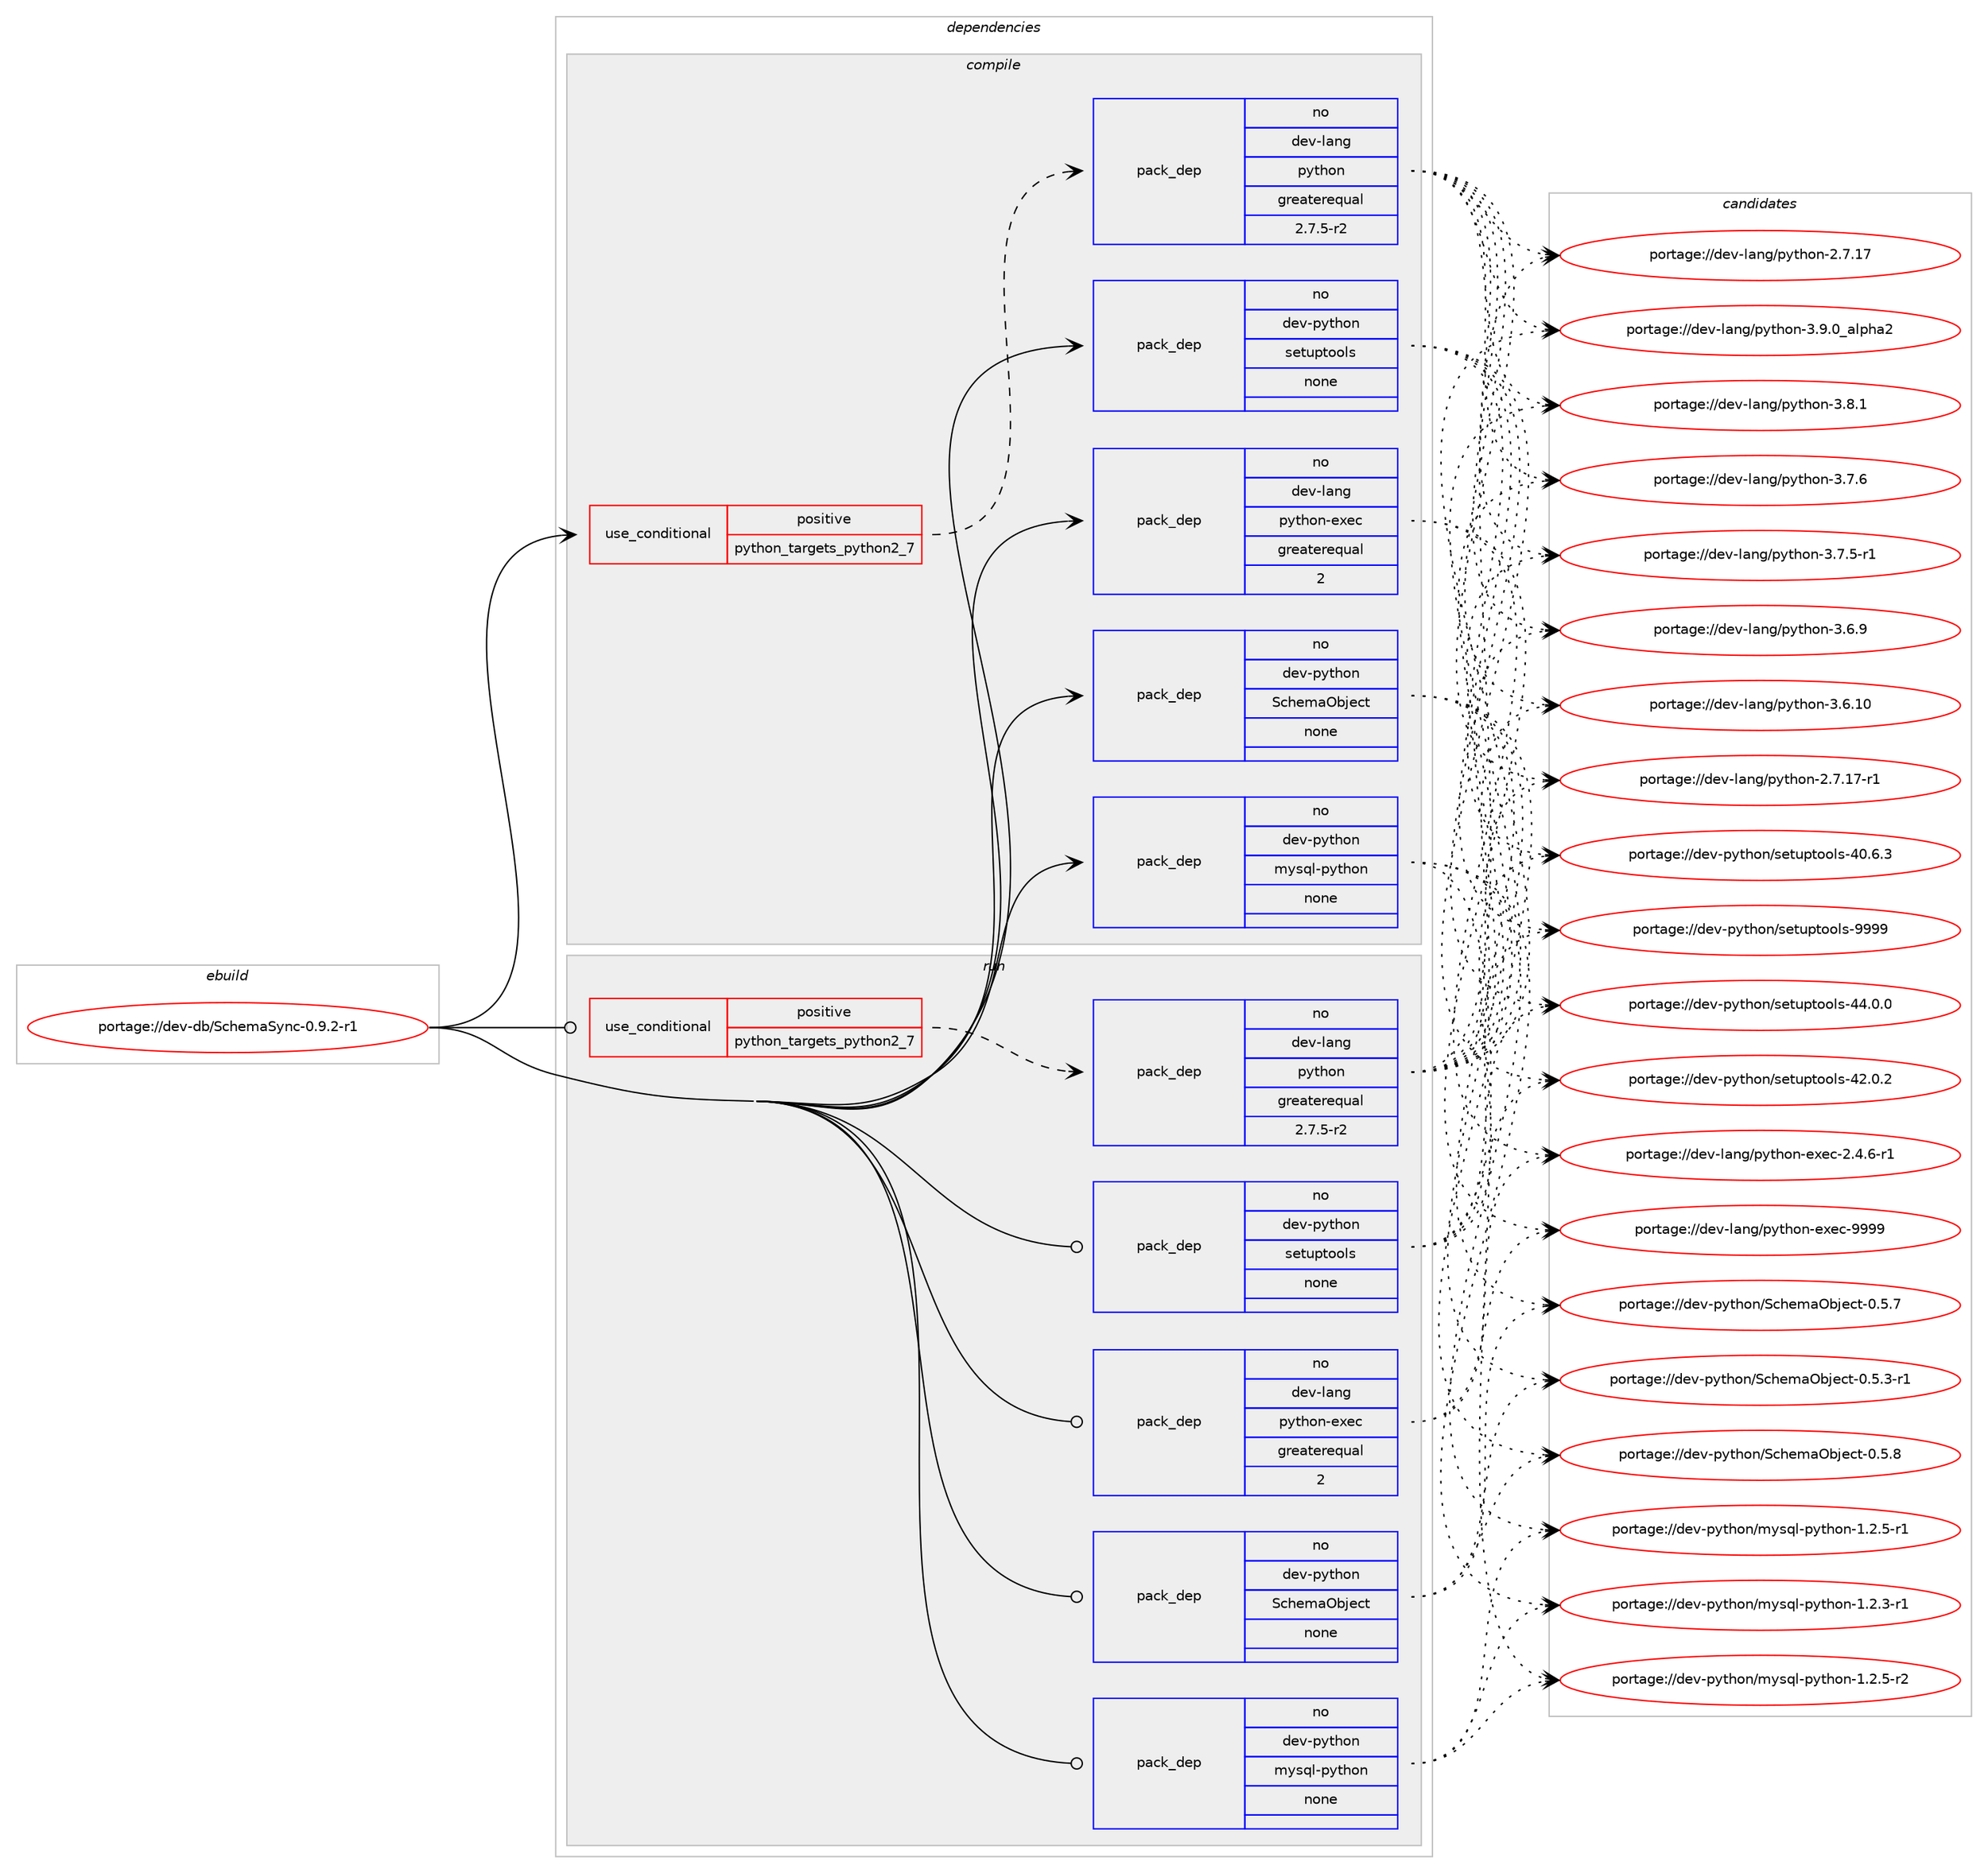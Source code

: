 digraph prolog {

# *************
# Graph options
# *************

newrank=true;
concentrate=true;
compound=true;
graph [rankdir=LR,fontname=Helvetica,fontsize=10,ranksep=1.5];#, ranksep=2.5, nodesep=0.2];
edge  [arrowhead=vee];
node  [fontname=Helvetica,fontsize=10];

# **********
# The ebuild
# **********

subgraph cluster_leftcol {
color=gray;
rank=same;
label=<<i>ebuild</i>>;
id [label="portage://dev-db/SchemaSync-0.9.2-r1", color=red, width=4, href="../dev-db/SchemaSync-0.9.2-r1.svg"];
}

# ****************
# The dependencies
# ****************

subgraph cluster_midcol {
color=gray;
label=<<i>dependencies</i>>;
subgraph cluster_compile {
fillcolor="#eeeeee";
style=filled;
label=<<i>compile</i>>;
subgraph cond138872 {
dependency585786 [label=<<TABLE BORDER="0" CELLBORDER="1" CELLSPACING="0" CELLPADDING="4"><TR><TD ROWSPAN="3" CELLPADDING="10">use_conditional</TD></TR><TR><TD>positive</TD></TR><TR><TD>python_targets_python2_7</TD></TR></TABLE>>, shape=none, color=red];
subgraph pack439577 {
dependency585787 [label=<<TABLE BORDER="0" CELLBORDER="1" CELLSPACING="0" CELLPADDING="4" WIDTH="220"><TR><TD ROWSPAN="6" CELLPADDING="30">pack_dep</TD></TR><TR><TD WIDTH="110">no</TD></TR><TR><TD>dev-lang</TD></TR><TR><TD>python</TD></TR><TR><TD>greaterequal</TD></TR><TR><TD>2.7.5-r2</TD></TR></TABLE>>, shape=none, color=blue];
}
dependency585786:e -> dependency585787:w [weight=20,style="dashed",arrowhead="vee"];
}
id:e -> dependency585786:w [weight=20,style="solid",arrowhead="vee"];
subgraph pack439578 {
dependency585788 [label=<<TABLE BORDER="0" CELLBORDER="1" CELLSPACING="0" CELLPADDING="4" WIDTH="220"><TR><TD ROWSPAN="6" CELLPADDING="30">pack_dep</TD></TR><TR><TD WIDTH="110">no</TD></TR><TR><TD>dev-lang</TD></TR><TR><TD>python-exec</TD></TR><TR><TD>greaterequal</TD></TR><TR><TD>2</TD></TR></TABLE>>, shape=none, color=blue];
}
id:e -> dependency585788:w [weight=20,style="solid",arrowhead="vee"];
subgraph pack439579 {
dependency585789 [label=<<TABLE BORDER="0" CELLBORDER="1" CELLSPACING="0" CELLPADDING="4" WIDTH="220"><TR><TD ROWSPAN="6" CELLPADDING="30">pack_dep</TD></TR><TR><TD WIDTH="110">no</TD></TR><TR><TD>dev-python</TD></TR><TR><TD>SchemaObject</TD></TR><TR><TD>none</TD></TR><TR><TD></TD></TR></TABLE>>, shape=none, color=blue];
}
id:e -> dependency585789:w [weight=20,style="solid",arrowhead="vee"];
subgraph pack439580 {
dependency585790 [label=<<TABLE BORDER="0" CELLBORDER="1" CELLSPACING="0" CELLPADDING="4" WIDTH="220"><TR><TD ROWSPAN="6" CELLPADDING="30">pack_dep</TD></TR><TR><TD WIDTH="110">no</TD></TR><TR><TD>dev-python</TD></TR><TR><TD>mysql-python</TD></TR><TR><TD>none</TD></TR><TR><TD></TD></TR></TABLE>>, shape=none, color=blue];
}
id:e -> dependency585790:w [weight=20,style="solid",arrowhead="vee"];
subgraph pack439581 {
dependency585791 [label=<<TABLE BORDER="0" CELLBORDER="1" CELLSPACING="0" CELLPADDING="4" WIDTH="220"><TR><TD ROWSPAN="6" CELLPADDING="30">pack_dep</TD></TR><TR><TD WIDTH="110">no</TD></TR><TR><TD>dev-python</TD></TR><TR><TD>setuptools</TD></TR><TR><TD>none</TD></TR><TR><TD></TD></TR></TABLE>>, shape=none, color=blue];
}
id:e -> dependency585791:w [weight=20,style="solid",arrowhead="vee"];
}
subgraph cluster_compileandrun {
fillcolor="#eeeeee";
style=filled;
label=<<i>compile and run</i>>;
}
subgraph cluster_run {
fillcolor="#eeeeee";
style=filled;
label=<<i>run</i>>;
subgraph cond138873 {
dependency585792 [label=<<TABLE BORDER="0" CELLBORDER="1" CELLSPACING="0" CELLPADDING="4"><TR><TD ROWSPAN="3" CELLPADDING="10">use_conditional</TD></TR><TR><TD>positive</TD></TR><TR><TD>python_targets_python2_7</TD></TR></TABLE>>, shape=none, color=red];
subgraph pack439582 {
dependency585793 [label=<<TABLE BORDER="0" CELLBORDER="1" CELLSPACING="0" CELLPADDING="4" WIDTH="220"><TR><TD ROWSPAN="6" CELLPADDING="30">pack_dep</TD></TR><TR><TD WIDTH="110">no</TD></TR><TR><TD>dev-lang</TD></TR><TR><TD>python</TD></TR><TR><TD>greaterequal</TD></TR><TR><TD>2.7.5-r2</TD></TR></TABLE>>, shape=none, color=blue];
}
dependency585792:e -> dependency585793:w [weight=20,style="dashed",arrowhead="vee"];
}
id:e -> dependency585792:w [weight=20,style="solid",arrowhead="odot"];
subgraph pack439583 {
dependency585794 [label=<<TABLE BORDER="0" CELLBORDER="1" CELLSPACING="0" CELLPADDING="4" WIDTH="220"><TR><TD ROWSPAN="6" CELLPADDING="30">pack_dep</TD></TR><TR><TD WIDTH="110">no</TD></TR><TR><TD>dev-lang</TD></TR><TR><TD>python-exec</TD></TR><TR><TD>greaterequal</TD></TR><TR><TD>2</TD></TR></TABLE>>, shape=none, color=blue];
}
id:e -> dependency585794:w [weight=20,style="solid",arrowhead="odot"];
subgraph pack439584 {
dependency585795 [label=<<TABLE BORDER="0" CELLBORDER="1" CELLSPACING="0" CELLPADDING="4" WIDTH="220"><TR><TD ROWSPAN="6" CELLPADDING="30">pack_dep</TD></TR><TR><TD WIDTH="110">no</TD></TR><TR><TD>dev-python</TD></TR><TR><TD>SchemaObject</TD></TR><TR><TD>none</TD></TR><TR><TD></TD></TR></TABLE>>, shape=none, color=blue];
}
id:e -> dependency585795:w [weight=20,style="solid",arrowhead="odot"];
subgraph pack439585 {
dependency585796 [label=<<TABLE BORDER="0" CELLBORDER="1" CELLSPACING="0" CELLPADDING="4" WIDTH="220"><TR><TD ROWSPAN="6" CELLPADDING="30">pack_dep</TD></TR><TR><TD WIDTH="110">no</TD></TR><TR><TD>dev-python</TD></TR><TR><TD>mysql-python</TD></TR><TR><TD>none</TD></TR><TR><TD></TD></TR></TABLE>>, shape=none, color=blue];
}
id:e -> dependency585796:w [weight=20,style="solid",arrowhead="odot"];
subgraph pack439586 {
dependency585797 [label=<<TABLE BORDER="0" CELLBORDER="1" CELLSPACING="0" CELLPADDING="4" WIDTH="220"><TR><TD ROWSPAN="6" CELLPADDING="30">pack_dep</TD></TR><TR><TD WIDTH="110">no</TD></TR><TR><TD>dev-python</TD></TR><TR><TD>setuptools</TD></TR><TR><TD>none</TD></TR><TR><TD></TD></TR></TABLE>>, shape=none, color=blue];
}
id:e -> dependency585797:w [weight=20,style="solid",arrowhead="odot"];
}
}

# **************
# The candidates
# **************

subgraph cluster_choices {
rank=same;
color=gray;
label=<<i>candidates</i>>;

subgraph choice439577 {
color=black;
nodesep=1;
choice10010111845108971101034711212111610411111045514657464895971081121049750 [label="portage://dev-lang/python-3.9.0_alpha2", color=red, width=4,href="../dev-lang/python-3.9.0_alpha2.svg"];
choice100101118451089711010347112121116104111110455146564649 [label="portage://dev-lang/python-3.8.1", color=red, width=4,href="../dev-lang/python-3.8.1.svg"];
choice100101118451089711010347112121116104111110455146554654 [label="portage://dev-lang/python-3.7.6", color=red, width=4,href="../dev-lang/python-3.7.6.svg"];
choice1001011184510897110103471121211161041111104551465546534511449 [label="portage://dev-lang/python-3.7.5-r1", color=red, width=4,href="../dev-lang/python-3.7.5-r1.svg"];
choice100101118451089711010347112121116104111110455146544657 [label="portage://dev-lang/python-3.6.9", color=red, width=4,href="../dev-lang/python-3.6.9.svg"];
choice10010111845108971101034711212111610411111045514654464948 [label="portage://dev-lang/python-3.6.10", color=red, width=4,href="../dev-lang/python-3.6.10.svg"];
choice100101118451089711010347112121116104111110455046554649554511449 [label="portage://dev-lang/python-2.7.17-r1", color=red, width=4,href="../dev-lang/python-2.7.17-r1.svg"];
choice10010111845108971101034711212111610411111045504655464955 [label="portage://dev-lang/python-2.7.17", color=red, width=4,href="../dev-lang/python-2.7.17.svg"];
dependency585787:e -> choice10010111845108971101034711212111610411111045514657464895971081121049750:w [style=dotted,weight="100"];
dependency585787:e -> choice100101118451089711010347112121116104111110455146564649:w [style=dotted,weight="100"];
dependency585787:e -> choice100101118451089711010347112121116104111110455146554654:w [style=dotted,weight="100"];
dependency585787:e -> choice1001011184510897110103471121211161041111104551465546534511449:w [style=dotted,weight="100"];
dependency585787:e -> choice100101118451089711010347112121116104111110455146544657:w [style=dotted,weight="100"];
dependency585787:e -> choice10010111845108971101034711212111610411111045514654464948:w [style=dotted,weight="100"];
dependency585787:e -> choice100101118451089711010347112121116104111110455046554649554511449:w [style=dotted,weight="100"];
dependency585787:e -> choice10010111845108971101034711212111610411111045504655464955:w [style=dotted,weight="100"];
}
subgraph choice439578 {
color=black;
nodesep=1;
choice10010111845108971101034711212111610411111045101120101994557575757 [label="portage://dev-lang/python-exec-9999", color=red, width=4,href="../dev-lang/python-exec-9999.svg"];
choice10010111845108971101034711212111610411111045101120101994550465246544511449 [label="portage://dev-lang/python-exec-2.4.6-r1", color=red, width=4,href="../dev-lang/python-exec-2.4.6-r1.svg"];
dependency585788:e -> choice10010111845108971101034711212111610411111045101120101994557575757:w [style=dotted,weight="100"];
dependency585788:e -> choice10010111845108971101034711212111610411111045101120101994550465246544511449:w [style=dotted,weight="100"];
}
subgraph choice439579 {
color=black;
nodesep=1;
choice1001011184511212111610411111047839910410110997799810610199116454846534656 [label="portage://dev-python/SchemaObject-0.5.8", color=red, width=4,href="../dev-python/SchemaObject-0.5.8.svg"];
choice1001011184511212111610411111047839910410110997799810610199116454846534655 [label="portage://dev-python/SchemaObject-0.5.7", color=red, width=4,href="../dev-python/SchemaObject-0.5.7.svg"];
choice10010111845112121116104111110478399104101109977998106101991164548465346514511449 [label="portage://dev-python/SchemaObject-0.5.3-r1", color=red, width=4,href="../dev-python/SchemaObject-0.5.3-r1.svg"];
dependency585789:e -> choice1001011184511212111610411111047839910410110997799810610199116454846534656:w [style=dotted,weight="100"];
dependency585789:e -> choice1001011184511212111610411111047839910410110997799810610199116454846534655:w [style=dotted,weight="100"];
dependency585789:e -> choice10010111845112121116104111110478399104101109977998106101991164548465346514511449:w [style=dotted,weight="100"];
}
subgraph choice439580 {
color=black;
nodesep=1;
choice1001011184511212111610411111047109121115113108451121211161041111104549465046534511450 [label="portage://dev-python/mysql-python-1.2.5-r2", color=red, width=4,href="../dev-python/mysql-python-1.2.5-r2.svg"];
choice1001011184511212111610411111047109121115113108451121211161041111104549465046534511449 [label="portage://dev-python/mysql-python-1.2.5-r1", color=red, width=4,href="../dev-python/mysql-python-1.2.5-r1.svg"];
choice1001011184511212111610411111047109121115113108451121211161041111104549465046514511449 [label="portage://dev-python/mysql-python-1.2.3-r1", color=red, width=4,href="../dev-python/mysql-python-1.2.3-r1.svg"];
dependency585790:e -> choice1001011184511212111610411111047109121115113108451121211161041111104549465046534511450:w [style=dotted,weight="100"];
dependency585790:e -> choice1001011184511212111610411111047109121115113108451121211161041111104549465046534511449:w [style=dotted,weight="100"];
dependency585790:e -> choice1001011184511212111610411111047109121115113108451121211161041111104549465046514511449:w [style=dotted,weight="100"];
}
subgraph choice439581 {
color=black;
nodesep=1;
choice10010111845112121116104111110471151011161171121161111111081154557575757 [label="portage://dev-python/setuptools-9999", color=red, width=4,href="../dev-python/setuptools-9999.svg"];
choice100101118451121211161041111104711510111611711211611111110811545525246484648 [label="portage://dev-python/setuptools-44.0.0", color=red, width=4,href="../dev-python/setuptools-44.0.0.svg"];
choice100101118451121211161041111104711510111611711211611111110811545525046484650 [label="portage://dev-python/setuptools-42.0.2", color=red, width=4,href="../dev-python/setuptools-42.0.2.svg"];
choice100101118451121211161041111104711510111611711211611111110811545524846544651 [label="portage://dev-python/setuptools-40.6.3", color=red, width=4,href="../dev-python/setuptools-40.6.3.svg"];
dependency585791:e -> choice10010111845112121116104111110471151011161171121161111111081154557575757:w [style=dotted,weight="100"];
dependency585791:e -> choice100101118451121211161041111104711510111611711211611111110811545525246484648:w [style=dotted,weight="100"];
dependency585791:e -> choice100101118451121211161041111104711510111611711211611111110811545525046484650:w [style=dotted,weight="100"];
dependency585791:e -> choice100101118451121211161041111104711510111611711211611111110811545524846544651:w [style=dotted,weight="100"];
}
subgraph choice439582 {
color=black;
nodesep=1;
choice10010111845108971101034711212111610411111045514657464895971081121049750 [label="portage://dev-lang/python-3.9.0_alpha2", color=red, width=4,href="../dev-lang/python-3.9.0_alpha2.svg"];
choice100101118451089711010347112121116104111110455146564649 [label="portage://dev-lang/python-3.8.1", color=red, width=4,href="../dev-lang/python-3.8.1.svg"];
choice100101118451089711010347112121116104111110455146554654 [label="portage://dev-lang/python-3.7.6", color=red, width=4,href="../dev-lang/python-3.7.6.svg"];
choice1001011184510897110103471121211161041111104551465546534511449 [label="portage://dev-lang/python-3.7.5-r1", color=red, width=4,href="../dev-lang/python-3.7.5-r1.svg"];
choice100101118451089711010347112121116104111110455146544657 [label="portage://dev-lang/python-3.6.9", color=red, width=4,href="../dev-lang/python-3.6.9.svg"];
choice10010111845108971101034711212111610411111045514654464948 [label="portage://dev-lang/python-3.6.10", color=red, width=4,href="../dev-lang/python-3.6.10.svg"];
choice100101118451089711010347112121116104111110455046554649554511449 [label="portage://dev-lang/python-2.7.17-r1", color=red, width=4,href="../dev-lang/python-2.7.17-r1.svg"];
choice10010111845108971101034711212111610411111045504655464955 [label="portage://dev-lang/python-2.7.17", color=red, width=4,href="../dev-lang/python-2.7.17.svg"];
dependency585793:e -> choice10010111845108971101034711212111610411111045514657464895971081121049750:w [style=dotted,weight="100"];
dependency585793:e -> choice100101118451089711010347112121116104111110455146564649:w [style=dotted,weight="100"];
dependency585793:e -> choice100101118451089711010347112121116104111110455146554654:w [style=dotted,weight="100"];
dependency585793:e -> choice1001011184510897110103471121211161041111104551465546534511449:w [style=dotted,weight="100"];
dependency585793:e -> choice100101118451089711010347112121116104111110455146544657:w [style=dotted,weight="100"];
dependency585793:e -> choice10010111845108971101034711212111610411111045514654464948:w [style=dotted,weight="100"];
dependency585793:e -> choice100101118451089711010347112121116104111110455046554649554511449:w [style=dotted,weight="100"];
dependency585793:e -> choice10010111845108971101034711212111610411111045504655464955:w [style=dotted,weight="100"];
}
subgraph choice439583 {
color=black;
nodesep=1;
choice10010111845108971101034711212111610411111045101120101994557575757 [label="portage://dev-lang/python-exec-9999", color=red, width=4,href="../dev-lang/python-exec-9999.svg"];
choice10010111845108971101034711212111610411111045101120101994550465246544511449 [label="portage://dev-lang/python-exec-2.4.6-r1", color=red, width=4,href="../dev-lang/python-exec-2.4.6-r1.svg"];
dependency585794:e -> choice10010111845108971101034711212111610411111045101120101994557575757:w [style=dotted,weight="100"];
dependency585794:e -> choice10010111845108971101034711212111610411111045101120101994550465246544511449:w [style=dotted,weight="100"];
}
subgraph choice439584 {
color=black;
nodesep=1;
choice1001011184511212111610411111047839910410110997799810610199116454846534656 [label="portage://dev-python/SchemaObject-0.5.8", color=red, width=4,href="../dev-python/SchemaObject-0.5.8.svg"];
choice1001011184511212111610411111047839910410110997799810610199116454846534655 [label="portage://dev-python/SchemaObject-0.5.7", color=red, width=4,href="../dev-python/SchemaObject-0.5.7.svg"];
choice10010111845112121116104111110478399104101109977998106101991164548465346514511449 [label="portage://dev-python/SchemaObject-0.5.3-r1", color=red, width=4,href="../dev-python/SchemaObject-0.5.3-r1.svg"];
dependency585795:e -> choice1001011184511212111610411111047839910410110997799810610199116454846534656:w [style=dotted,weight="100"];
dependency585795:e -> choice1001011184511212111610411111047839910410110997799810610199116454846534655:w [style=dotted,weight="100"];
dependency585795:e -> choice10010111845112121116104111110478399104101109977998106101991164548465346514511449:w [style=dotted,weight="100"];
}
subgraph choice439585 {
color=black;
nodesep=1;
choice1001011184511212111610411111047109121115113108451121211161041111104549465046534511450 [label="portage://dev-python/mysql-python-1.2.5-r2", color=red, width=4,href="../dev-python/mysql-python-1.2.5-r2.svg"];
choice1001011184511212111610411111047109121115113108451121211161041111104549465046534511449 [label="portage://dev-python/mysql-python-1.2.5-r1", color=red, width=4,href="../dev-python/mysql-python-1.2.5-r1.svg"];
choice1001011184511212111610411111047109121115113108451121211161041111104549465046514511449 [label="portage://dev-python/mysql-python-1.2.3-r1", color=red, width=4,href="../dev-python/mysql-python-1.2.3-r1.svg"];
dependency585796:e -> choice1001011184511212111610411111047109121115113108451121211161041111104549465046534511450:w [style=dotted,weight="100"];
dependency585796:e -> choice1001011184511212111610411111047109121115113108451121211161041111104549465046534511449:w [style=dotted,weight="100"];
dependency585796:e -> choice1001011184511212111610411111047109121115113108451121211161041111104549465046514511449:w [style=dotted,weight="100"];
}
subgraph choice439586 {
color=black;
nodesep=1;
choice10010111845112121116104111110471151011161171121161111111081154557575757 [label="portage://dev-python/setuptools-9999", color=red, width=4,href="../dev-python/setuptools-9999.svg"];
choice100101118451121211161041111104711510111611711211611111110811545525246484648 [label="portage://dev-python/setuptools-44.0.0", color=red, width=4,href="../dev-python/setuptools-44.0.0.svg"];
choice100101118451121211161041111104711510111611711211611111110811545525046484650 [label="portage://dev-python/setuptools-42.0.2", color=red, width=4,href="../dev-python/setuptools-42.0.2.svg"];
choice100101118451121211161041111104711510111611711211611111110811545524846544651 [label="portage://dev-python/setuptools-40.6.3", color=red, width=4,href="../dev-python/setuptools-40.6.3.svg"];
dependency585797:e -> choice10010111845112121116104111110471151011161171121161111111081154557575757:w [style=dotted,weight="100"];
dependency585797:e -> choice100101118451121211161041111104711510111611711211611111110811545525246484648:w [style=dotted,weight="100"];
dependency585797:e -> choice100101118451121211161041111104711510111611711211611111110811545525046484650:w [style=dotted,weight="100"];
dependency585797:e -> choice100101118451121211161041111104711510111611711211611111110811545524846544651:w [style=dotted,weight="100"];
}
}

}
